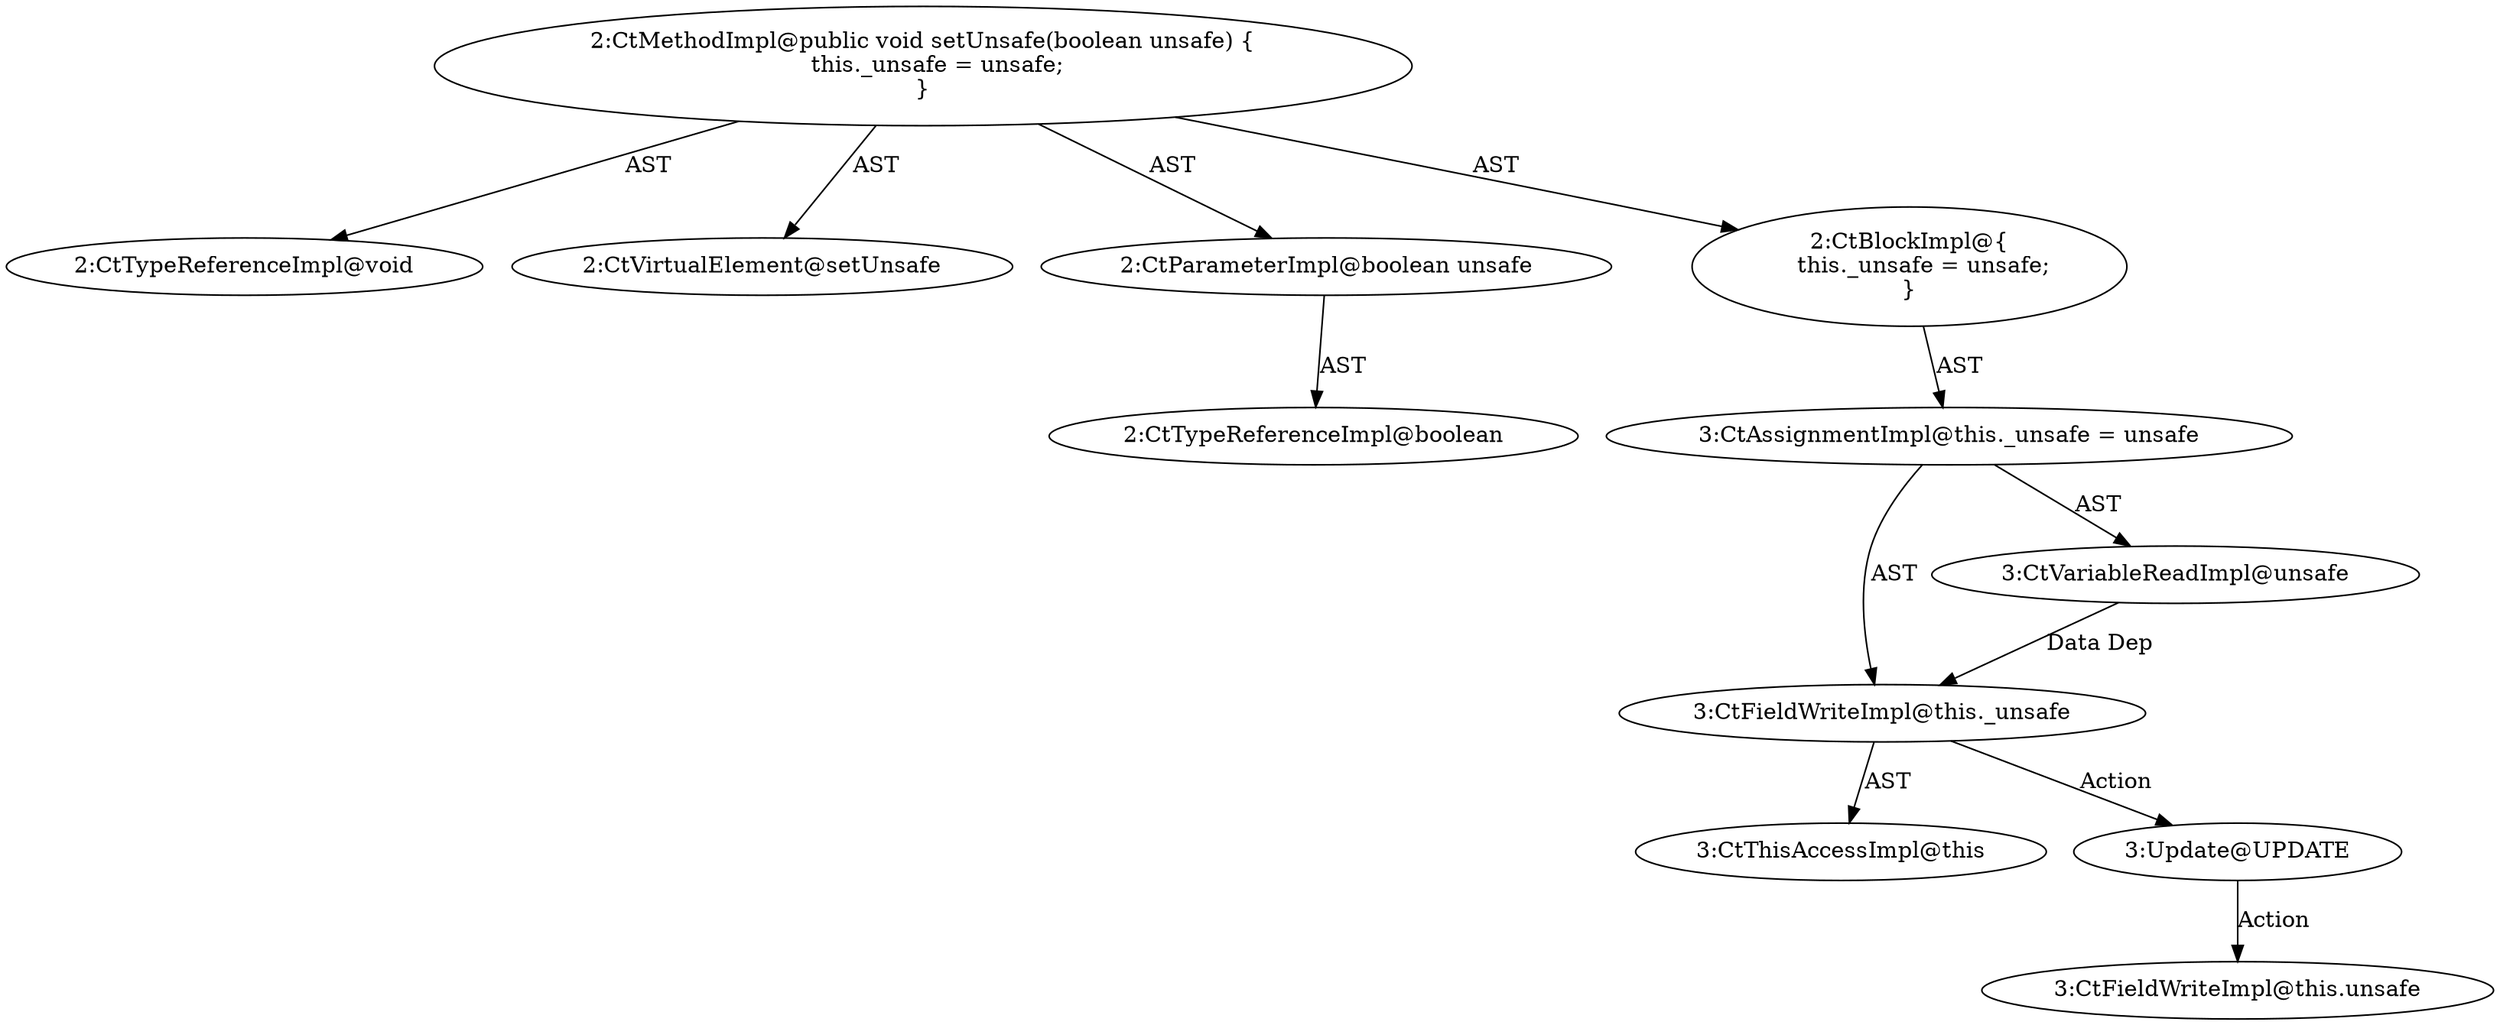 digraph "setUnsafe#?,boolean" {
0 [label="2:CtTypeReferenceImpl@void" shape=ellipse]
1 [label="2:CtVirtualElement@setUnsafe" shape=ellipse]
2 [label="2:CtParameterImpl@boolean unsafe" shape=ellipse]
3 [label="2:CtTypeReferenceImpl@boolean" shape=ellipse]
4 [label="3:CtFieldWriteImpl@this._unsafe" shape=ellipse]
5 [label="3:CtThisAccessImpl@this" shape=ellipse]
6 [label="3:CtVariableReadImpl@unsafe" shape=ellipse]
7 [label="3:CtAssignmentImpl@this._unsafe = unsafe" shape=ellipse]
8 [label="2:CtBlockImpl@\{
    this._unsafe = unsafe;
\}" shape=ellipse]
9 [label="2:CtMethodImpl@public void setUnsafe(boolean unsafe) \{
    this._unsafe = unsafe;
\}" shape=ellipse]
10 [label="3:Update@UPDATE" shape=ellipse]
11 [label="3:CtFieldWriteImpl@this.unsafe" shape=ellipse]
2 -> 3 [label="AST"];
4 -> 5 [label="AST"];
4 -> 10 [label="Action"];
6 -> 4 [label="Data Dep"];
7 -> 4 [label="AST"];
7 -> 6 [label="AST"];
8 -> 7 [label="AST"];
9 -> 1 [label="AST"];
9 -> 0 [label="AST"];
9 -> 2 [label="AST"];
9 -> 8 [label="AST"];
10 -> 11 [label="Action"];
}